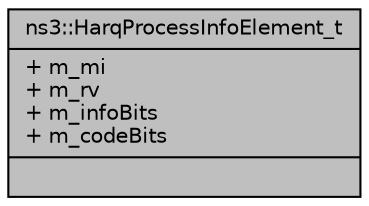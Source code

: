 digraph "ns3::HarqProcessInfoElement_t"
{
  edge [fontname="Helvetica",fontsize="10",labelfontname="Helvetica",labelfontsize="10"];
  node [fontname="Helvetica",fontsize="10",shape=record];
  Node1 [label="{ns3::HarqProcessInfoElement_t\n|+ m_mi\l+ m_rv\l+ m_infoBits\l+ m_codeBits\l|}",height=0.2,width=0.4,color="black", fillcolor="grey75", style="filled", fontcolor="black"];
}
